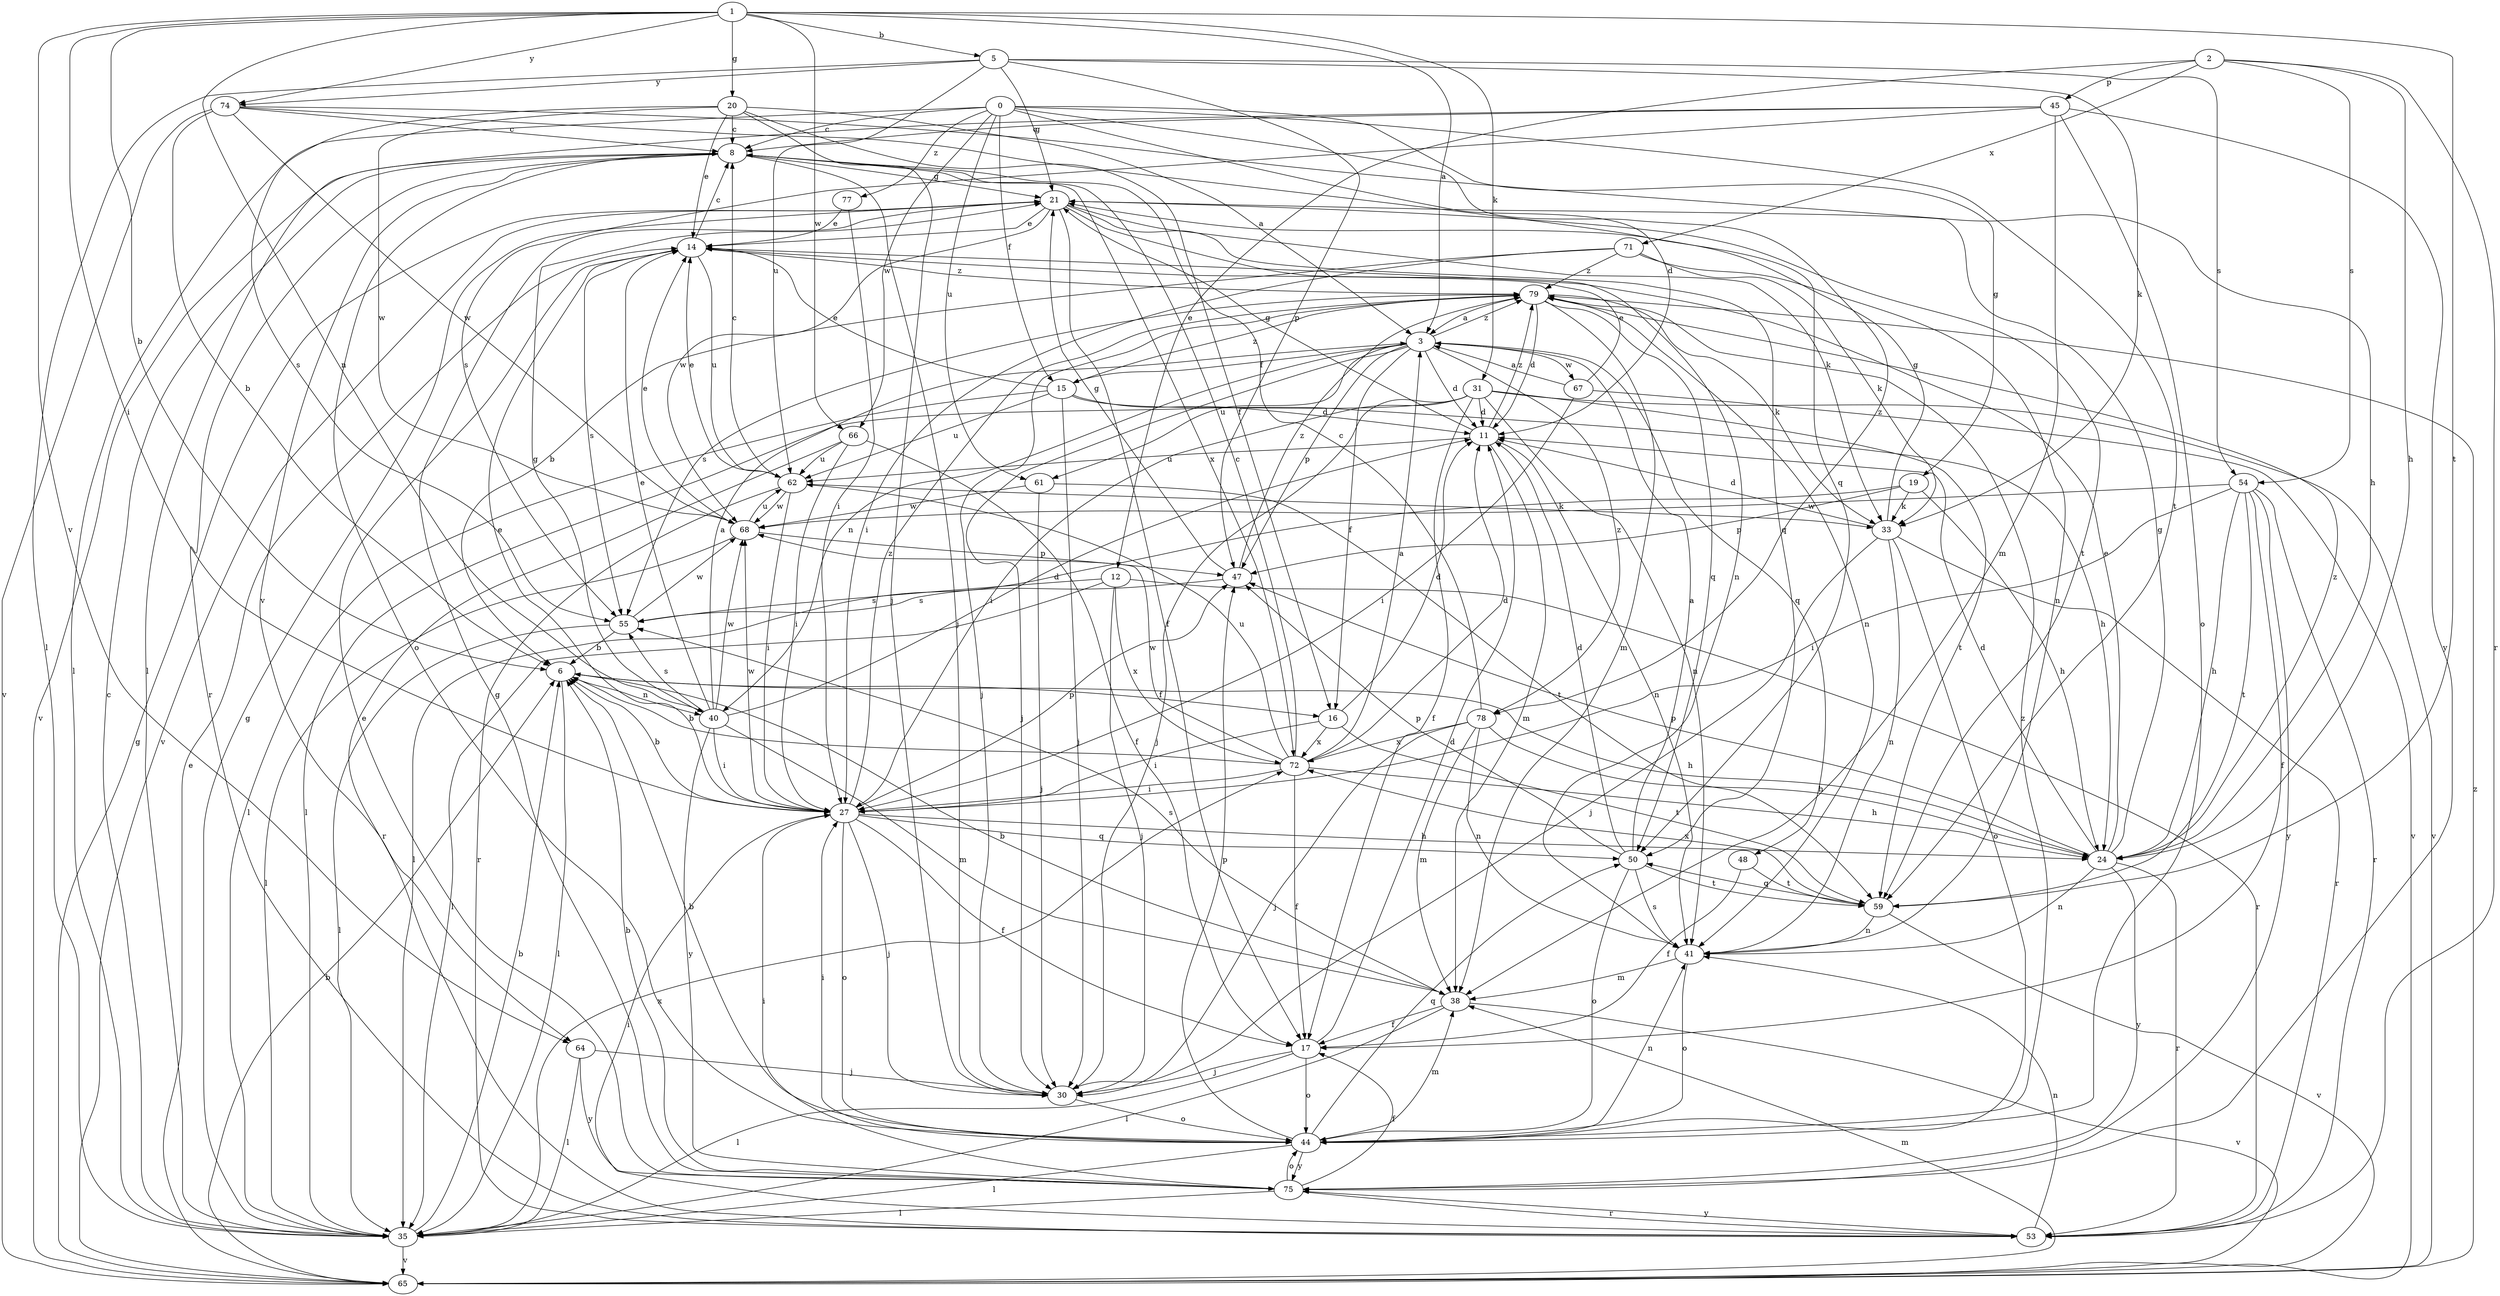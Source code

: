 strict digraph  {
0;
1;
2;
3;
5;
6;
8;
11;
12;
14;
15;
16;
17;
19;
20;
21;
24;
27;
30;
31;
33;
35;
38;
40;
41;
44;
45;
47;
48;
50;
53;
54;
55;
59;
61;
62;
64;
65;
66;
67;
68;
71;
72;
74;
75;
77;
78;
79;
0 -> 8  [label=c];
0 -> 11  [label=d];
0 -> 15  [label=f];
0 -> 19  [label=g];
0 -> 35  [label=l];
0 -> 59  [label=t];
0 -> 61  [label=u];
0 -> 66  [label=w];
0 -> 77  [label=z];
0 -> 78  [label=z];
1 -> 3  [label=a];
1 -> 5  [label=b];
1 -> 6  [label=b];
1 -> 20  [label=g];
1 -> 27  [label=i];
1 -> 31  [label=k];
1 -> 40  [label=n];
1 -> 59  [label=t];
1 -> 64  [label=v];
1 -> 66  [label=w];
1 -> 74  [label=y];
2 -> 12  [label=e];
2 -> 24  [label=h];
2 -> 45  [label=p];
2 -> 53  [label=r];
2 -> 54  [label=s];
2 -> 71  [label=x];
3 -> 11  [label=d];
3 -> 15  [label=f];
3 -> 16  [label=f];
3 -> 30  [label=j];
3 -> 40  [label=n];
3 -> 47  [label=p];
3 -> 48  [label=q];
3 -> 61  [label=u];
3 -> 67  [label=w];
3 -> 78  [label=z];
3 -> 79  [label=z];
5 -> 21  [label=g];
5 -> 33  [label=k];
5 -> 35  [label=l];
5 -> 47  [label=p];
5 -> 54  [label=s];
5 -> 62  [label=u];
5 -> 74  [label=y];
6 -> 16  [label=f];
6 -> 24  [label=h];
6 -> 35  [label=l];
6 -> 40  [label=n];
8 -> 21  [label=g];
8 -> 30  [label=j];
8 -> 44  [label=o];
8 -> 53  [label=r];
8 -> 64  [label=v];
8 -> 65  [label=v];
8 -> 72  [label=x];
11 -> 21  [label=g];
11 -> 38  [label=m];
11 -> 41  [label=n];
11 -> 62  [label=u];
11 -> 79  [label=z];
12 -> 30  [label=j];
12 -> 35  [label=l];
12 -> 53  [label=r];
12 -> 55  [label=s];
12 -> 72  [label=x];
14 -> 8  [label=c];
14 -> 55  [label=s];
14 -> 62  [label=u];
14 -> 79  [label=z];
15 -> 11  [label=d];
15 -> 14  [label=e];
15 -> 24  [label=h];
15 -> 30  [label=j];
15 -> 35  [label=l];
15 -> 62  [label=u];
15 -> 79  [label=z];
16 -> 11  [label=d];
16 -> 27  [label=i];
16 -> 59  [label=t];
16 -> 72  [label=x];
17 -> 11  [label=d];
17 -> 30  [label=j];
17 -> 35  [label=l];
17 -> 44  [label=o];
19 -> 24  [label=h];
19 -> 33  [label=k];
19 -> 35  [label=l];
19 -> 47  [label=p];
20 -> 3  [label=a];
20 -> 8  [label=c];
20 -> 14  [label=e];
20 -> 16  [label=f];
20 -> 30  [label=j];
20 -> 55  [label=s];
20 -> 68  [label=w];
21 -> 14  [label=e];
21 -> 17  [label=f];
21 -> 33  [label=k];
21 -> 41  [label=n];
21 -> 50  [label=q];
21 -> 59  [label=t];
21 -> 65  [label=v];
21 -> 68  [label=w];
24 -> 11  [label=d];
24 -> 14  [label=e];
24 -> 21  [label=g];
24 -> 41  [label=n];
24 -> 47  [label=p];
24 -> 53  [label=r];
24 -> 75  [label=y];
24 -> 79  [label=z];
27 -> 6  [label=b];
27 -> 14  [label=e];
27 -> 17  [label=f];
27 -> 24  [label=h];
27 -> 30  [label=j];
27 -> 44  [label=o];
27 -> 47  [label=p];
27 -> 50  [label=q];
27 -> 68  [label=w];
27 -> 79  [label=z];
30 -> 44  [label=o];
31 -> 11  [label=d];
31 -> 17  [label=f];
31 -> 27  [label=i];
31 -> 30  [label=j];
31 -> 35  [label=l];
31 -> 41  [label=n];
31 -> 59  [label=t];
31 -> 65  [label=v];
33 -> 11  [label=d];
33 -> 21  [label=g];
33 -> 30  [label=j];
33 -> 41  [label=n];
33 -> 44  [label=o];
33 -> 53  [label=r];
35 -> 6  [label=b];
35 -> 8  [label=c];
35 -> 21  [label=g];
35 -> 65  [label=v];
35 -> 72  [label=x];
38 -> 6  [label=b];
38 -> 17  [label=f];
38 -> 35  [label=l];
38 -> 55  [label=s];
38 -> 65  [label=v];
40 -> 3  [label=a];
40 -> 11  [label=d];
40 -> 14  [label=e];
40 -> 21  [label=g];
40 -> 27  [label=i];
40 -> 38  [label=m];
40 -> 55  [label=s];
40 -> 68  [label=w];
40 -> 75  [label=y];
41 -> 38  [label=m];
41 -> 44  [label=o];
44 -> 6  [label=b];
44 -> 27  [label=i];
44 -> 35  [label=l];
44 -> 38  [label=m];
44 -> 41  [label=n];
44 -> 47  [label=p];
44 -> 50  [label=q];
44 -> 75  [label=y];
44 -> 79  [label=z];
45 -> 8  [label=c];
45 -> 35  [label=l];
45 -> 38  [label=m];
45 -> 44  [label=o];
45 -> 55  [label=s];
45 -> 75  [label=y];
47 -> 21  [label=g];
47 -> 55  [label=s];
47 -> 79  [label=z];
48 -> 17  [label=f];
48 -> 59  [label=t];
50 -> 3  [label=a];
50 -> 11  [label=d];
50 -> 44  [label=o];
50 -> 47  [label=p];
50 -> 59  [label=t];
50 -> 41  [label=s];
53 -> 27  [label=i];
53 -> 41  [label=n];
53 -> 75  [label=y];
54 -> 17  [label=f];
54 -> 24  [label=h];
54 -> 27  [label=i];
54 -> 53  [label=r];
54 -> 59  [label=t];
54 -> 68  [label=w];
54 -> 75  [label=y];
55 -> 6  [label=b];
55 -> 35  [label=l];
55 -> 68  [label=w];
59 -> 41  [label=n];
59 -> 50  [label=q];
59 -> 65  [label=v];
59 -> 72  [label=x];
61 -> 30  [label=j];
61 -> 59  [label=t];
61 -> 68  [label=w];
62 -> 8  [label=c];
62 -> 14  [label=e];
62 -> 27  [label=i];
62 -> 33  [label=k];
62 -> 53  [label=r];
62 -> 68  [label=w];
64 -> 30  [label=j];
64 -> 35  [label=l];
64 -> 75  [label=y];
65 -> 6  [label=b];
65 -> 14  [label=e];
65 -> 21  [label=g];
65 -> 38  [label=m];
65 -> 79  [label=z];
66 -> 17  [label=f];
66 -> 27  [label=i];
66 -> 53  [label=r];
66 -> 62  [label=u];
67 -> 3  [label=a];
67 -> 14  [label=e];
67 -> 27  [label=i];
67 -> 65  [label=v];
68 -> 14  [label=e];
68 -> 35  [label=l];
68 -> 47  [label=p];
68 -> 62  [label=u];
71 -> 6  [label=b];
71 -> 27  [label=i];
71 -> 33  [label=k];
71 -> 41  [label=n];
71 -> 79  [label=z];
72 -> 3  [label=a];
72 -> 6  [label=b];
72 -> 8  [label=c];
72 -> 11  [label=d];
72 -> 17  [label=f];
72 -> 24  [label=h];
72 -> 27  [label=i];
72 -> 62  [label=u];
72 -> 68  [label=w];
74 -> 6  [label=b];
74 -> 8  [label=c];
74 -> 24  [label=h];
74 -> 50  [label=q];
74 -> 65  [label=v];
74 -> 68  [label=w];
75 -> 6  [label=b];
75 -> 14  [label=e];
75 -> 17  [label=f];
75 -> 21  [label=g];
75 -> 27  [label=i];
75 -> 35  [label=l];
75 -> 44  [label=o];
75 -> 53  [label=r];
77 -> 14  [label=e];
77 -> 27  [label=i];
78 -> 8  [label=c];
78 -> 24  [label=h];
78 -> 30  [label=j];
78 -> 38  [label=m];
78 -> 41  [label=n];
78 -> 72  [label=x];
79 -> 3  [label=a];
79 -> 11  [label=d];
79 -> 30  [label=j];
79 -> 33  [label=k];
79 -> 38  [label=m];
79 -> 41  [label=n];
79 -> 50  [label=q];
79 -> 55  [label=s];
}
